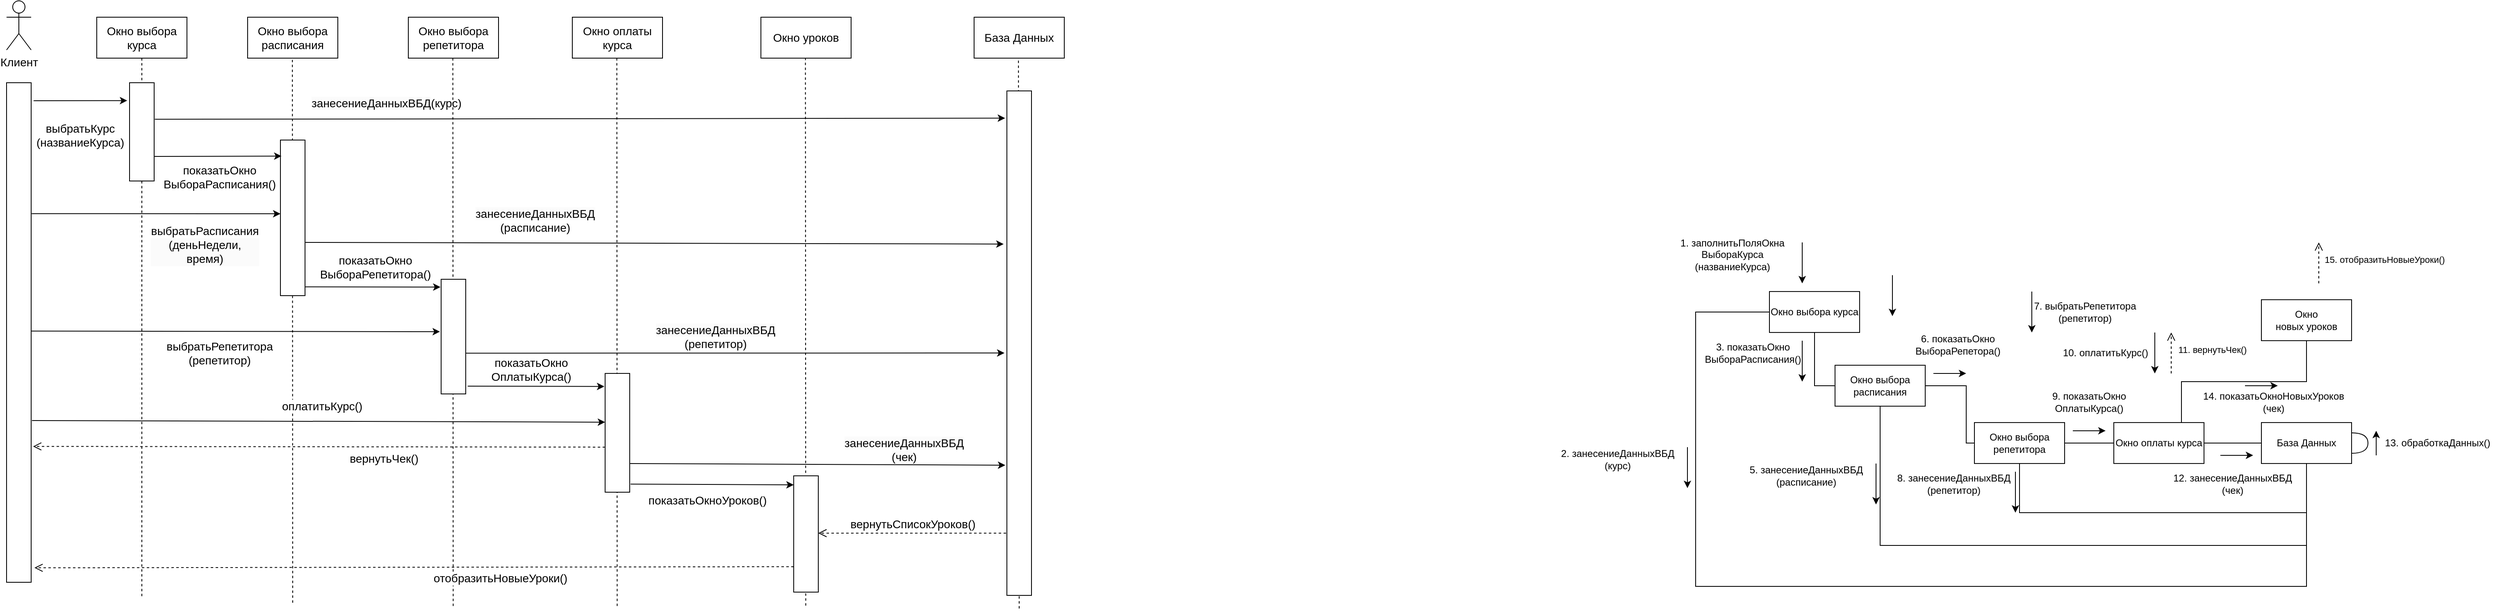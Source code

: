 <mxfile version="24.4.4" type="github">
  <diagram name="Страница — 1" id="cCNvP07oB7x_CgiWRaZ6">
    <mxGraphModel dx="2476" dy="967" grid="0" gridSize="10" guides="1" tooltips="1" connect="1" arrows="1" fold="1" page="0" pageScale="1" pageWidth="827" pageHeight="1169" math="0" shadow="0">
      <root>
        <mxCell id="0" />
        <mxCell id="1" parent="0" />
        <mxCell id="JUx8osUJaaa_epGHW69H-102" style="rounded=0;orthogonalLoop=1;jettySize=auto;html=1;endArrow=none;endFill=0;dashed=1;fontSize=14;" edge="1" parent="1">
          <mxGeometry relative="1" as="geometry">
            <mxPoint x="1245" y="795" as="targetPoint" />
            <mxPoint x="1244.09" y="117" as="sourcePoint" />
          </mxGeometry>
        </mxCell>
        <mxCell id="JUx8osUJaaa_epGHW69H-101" style="rounded=0;orthogonalLoop=1;jettySize=auto;html=1;endArrow=none;endFill=0;dashed=1;fontSize=14;" edge="1" parent="1">
          <mxGeometry relative="1" as="geometry">
            <mxPoint x="984.71" y="790.5" as="targetPoint" />
            <mxPoint x="984.29" y="119.5" as="sourcePoint" />
          </mxGeometry>
        </mxCell>
        <mxCell id="JUx8osUJaaa_epGHW69H-100" style="rounded=0;orthogonalLoop=1;jettySize=auto;html=1;endArrow=none;endFill=0;dashed=1;fontSize=14;" edge="1" parent="1">
          <mxGeometry relative="1" as="geometry">
            <mxPoint x="754.71" y="791" as="targetPoint" />
            <mxPoint x="754.29" y="120" as="sourcePoint" />
          </mxGeometry>
        </mxCell>
        <mxCell id="JUx8osUJaaa_epGHW69H-99" style="rounded=0;orthogonalLoop=1;jettySize=auto;html=1;endArrow=none;endFill=0;dashed=1;fontSize=14;" edge="1" parent="1">
          <mxGeometry relative="1" as="geometry">
            <mxPoint x="554.71" y="791" as="targetPoint" />
            <mxPoint x="554.29" y="120" as="sourcePoint" />
          </mxGeometry>
        </mxCell>
        <mxCell id="JUx8osUJaaa_epGHW69H-98" style="rounded=0;orthogonalLoop=1;jettySize=auto;html=1;endArrow=none;endFill=0;dashed=1;fontSize=14;" edge="1" parent="1">
          <mxGeometry relative="1" as="geometry">
            <mxPoint x="359" y="787" as="targetPoint" />
            <mxPoint x="358.58" y="116" as="sourcePoint" />
          </mxGeometry>
        </mxCell>
        <mxCell id="JUx8osUJaaa_epGHW69H-1" style="edgeStyle=orthogonalEdgeStyle;rounded=0;orthogonalLoop=1;jettySize=auto;html=1;entryX=0.5;entryY=1;entryDx=0;entryDy=0;endArrow=none;endFill=0;exitX=0.75;exitY=0;exitDx=0;exitDy=0;" edge="1" parent="1" source="JUx8osUJaaa_epGHW69H-15" target="JUx8osUJaaa_epGHW69H-17">
          <mxGeometry relative="1" as="geometry" />
        </mxCell>
        <mxCell id="JUx8osUJaaa_epGHW69H-2" value="База Данных" style="html=1;whiteSpace=wrap;" vertex="1" parent="1">
          <mxGeometry x="2760" y="564.96" width="110" height="50" as="geometry" />
        </mxCell>
        <mxCell id="JUx8osUJaaa_epGHW69H-7" value="Клиент" style="shape=umlActor;verticalLabelPosition=bottom;verticalAlign=top;html=1;fontSize=14;" vertex="1" parent="1">
          <mxGeometry x="10" y="50" width="30" height="60" as="geometry" />
        </mxCell>
        <mxCell id="JUx8osUJaaa_epGHW69H-8" style="edgeStyle=orthogonalEdgeStyle;rounded=0;orthogonalLoop=1;jettySize=auto;html=1;entryX=0;entryY=0.5;entryDx=0;entryDy=0;endArrow=none;endFill=0;" edge="1" parent="1" source="JUx8osUJaaa_epGHW69H-10" target="JUx8osUJaaa_epGHW69H-19">
          <mxGeometry relative="1" as="geometry" />
        </mxCell>
        <mxCell id="JUx8osUJaaa_epGHW69H-9" style="edgeStyle=orthogonalEdgeStyle;rounded=0;orthogonalLoop=1;jettySize=auto;html=1;entryX=0.5;entryY=1;entryDx=0;entryDy=0;endArrow=none;endFill=0;" edge="1" parent="1" source="JUx8osUJaaa_epGHW69H-10" target="JUx8osUJaaa_epGHW69H-2">
          <mxGeometry relative="1" as="geometry">
            <Array as="points">
              <mxPoint x="2070" y="429.96" />
              <mxPoint x="2070" y="764.96" />
              <mxPoint x="2815" y="764.96" />
            </Array>
          </mxGeometry>
        </mxCell>
        <mxCell id="JUx8osUJaaa_epGHW69H-10" value="Окно выбора курса" style="html=1;whiteSpace=wrap;" vertex="1" parent="1">
          <mxGeometry x="2160" y="404.96" width="110" height="50" as="geometry" />
        </mxCell>
        <mxCell id="JUx8osUJaaa_epGHW69H-11" style="edgeStyle=orthogonalEdgeStyle;rounded=0;orthogonalLoop=1;jettySize=auto;html=1;entryX=0;entryY=0.5;entryDx=0;entryDy=0;endArrow=none;endFill=0;" edge="1" parent="1" source="JUx8osUJaaa_epGHW69H-13" target="JUx8osUJaaa_epGHW69H-15">
          <mxGeometry relative="1" as="geometry" />
        </mxCell>
        <mxCell id="JUx8osUJaaa_epGHW69H-12" style="edgeStyle=orthogonalEdgeStyle;rounded=0;orthogonalLoop=1;jettySize=auto;html=1;entryX=0.5;entryY=1;entryDx=0;entryDy=0;endArrow=none;endFill=0;" edge="1" parent="1" source="JUx8osUJaaa_epGHW69H-13" target="JUx8osUJaaa_epGHW69H-2">
          <mxGeometry relative="1" as="geometry">
            <Array as="points">
              <mxPoint x="2465" y="674.96" />
              <mxPoint x="2815" y="674.96" />
            </Array>
          </mxGeometry>
        </mxCell>
        <mxCell id="JUx8osUJaaa_epGHW69H-13" value="Окно выбора репетитора" style="html=1;whiteSpace=wrap;" vertex="1" parent="1">
          <mxGeometry x="2410" y="564.96" width="110" height="50" as="geometry" />
        </mxCell>
        <mxCell id="JUx8osUJaaa_epGHW69H-14" style="edgeStyle=orthogonalEdgeStyle;rounded=0;orthogonalLoop=1;jettySize=auto;html=1;entryX=0;entryY=0.5;entryDx=0;entryDy=0;endArrow=none;endFill=0;" edge="1" parent="1" source="JUx8osUJaaa_epGHW69H-15" target="JUx8osUJaaa_epGHW69H-2">
          <mxGeometry relative="1" as="geometry" />
        </mxCell>
        <mxCell id="JUx8osUJaaa_epGHW69H-15" value="Окно оплаты курса" style="html=1;whiteSpace=wrap;" vertex="1" parent="1">
          <mxGeometry x="2580" y="564.96" width="110" height="50" as="geometry" />
        </mxCell>
        <mxCell id="JUx8osUJaaa_epGHW69H-17" value="Окно&lt;div&gt;&lt;div&gt;новых уроков&lt;/div&gt;&lt;/div&gt;" style="html=1;whiteSpace=wrap;" vertex="1" parent="1">
          <mxGeometry x="2760" y="414.96" width="110" height="50" as="geometry" />
        </mxCell>
        <mxCell id="JUx8osUJaaa_epGHW69H-18" style="edgeStyle=orthogonalEdgeStyle;rounded=0;orthogonalLoop=1;jettySize=auto;html=1;endArrow=none;endFill=0;entryX=0;entryY=0.5;entryDx=0;entryDy=0;" edge="1" parent="1" source="JUx8osUJaaa_epGHW69H-19" target="JUx8osUJaaa_epGHW69H-13">
          <mxGeometry relative="1" as="geometry">
            <Array as="points">
              <mxPoint x="2400" y="519.96" />
              <mxPoint x="2400" y="589.96" />
            </Array>
          </mxGeometry>
        </mxCell>
        <mxCell id="JUx8osUJaaa_epGHW69H-19" value="Окно выбора расписания" style="html=1;whiteSpace=wrap;" vertex="1" parent="1">
          <mxGeometry x="2240" y="494.96" width="110" height="50" as="geometry" />
        </mxCell>
        <mxCell id="JUx8osUJaaa_epGHW69H-20" style="edgeStyle=orthogonalEdgeStyle;rounded=0;orthogonalLoop=1;jettySize=auto;html=1;entryX=0.5;entryY=1;entryDx=0;entryDy=0;endArrow=none;endFill=0;exitX=0.5;exitY=1;exitDx=0;exitDy=0;" edge="1" parent="1" source="JUx8osUJaaa_epGHW69H-19" target="JUx8osUJaaa_epGHW69H-2">
          <mxGeometry relative="1" as="geometry">
            <mxPoint x="2475" y="624.96" as="sourcePoint" />
            <mxPoint x="2825" y="624.96" as="targetPoint" />
            <Array as="points">
              <mxPoint x="2295" y="714.96" />
              <mxPoint x="2815" y="714.96" />
            </Array>
          </mxGeometry>
        </mxCell>
        <mxCell id="JUx8osUJaaa_epGHW69H-21" value="" style="endArrow=classic;html=1;rounded=0;" edge="1" parent="1">
          <mxGeometry width="50" height="50" relative="1" as="geometry">
            <mxPoint x="2200" y="344.96" as="sourcePoint" />
            <mxPoint x="2200" y="394.96" as="targetPoint" />
          </mxGeometry>
        </mxCell>
        <mxCell id="JUx8osUJaaa_epGHW69H-22" value="1. заполнитьПоляОкна&lt;div&gt;ВыбораКурса&lt;div&gt;(названиеКурса)&lt;/div&gt;&lt;/div&gt;" style="text;html=1;align=center;verticalAlign=middle;whiteSpace=wrap;rounded=0;" vertex="1" parent="1">
          <mxGeometry x="2040" y="344.96" width="150" height="30" as="geometry" />
        </mxCell>
        <mxCell id="JUx8osUJaaa_epGHW69H-23" value="2. занесениеДанныхВБД&lt;div&gt;(курс)&lt;/div&gt;" style="text;html=1;align=center;verticalAlign=middle;whiteSpace=wrap;rounded=0;" vertex="1" parent="1">
          <mxGeometry x="1900" y="594.96" width="150" height="30" as="geometry" />
        </mxCell>
        <mxCell id="JUx8osUJaaa_epGHW69H-24" value="" style="endArrow=classic;html=1;rounded=0;" edge="1" parent="1">
          <mxGeometry width="50" height="50" relative="1" as="geometry">
            <mxPoint x="2060" y="594.96" as="sourcePoint" />
            <mxPoint x="2060" y="644.96" as="targetPoint" />
          </mxGeometry>
        </mxCell>
        <mxCell id="JUx8osUJaaa_epGHW69H-25" value="" style="endArrow=classic;html=1;rounded=0;" edge="1" parent="1">
          <mxGeometry width="50" height="50" relative="1" as="geometry">
            <mxPoint x="2200" y="464.96" as="sourcePoint" />
            <mxPoint x="2200" y="514.96" as="targetPoint" />
          </mxGeometry>
        </mxCell>
        <mxCell id="JUx8osUJaaa_epGHW69H-26" value="3. показатьОкно&lt;div&gt;ВыбораРасписания()&lt;/div&gt;" style="text;html=1;align=center;verticalAlign=middle;whiteSpace=wrap;rounded=0;" vertex="1" parent="1">
          <mxGeometry x="2080" y="464.96" width="120" height="30" as="geometry" />
        </mxCell>
        <mxCell id="JUx8osUJaaa_epGHW69H-27" value="" style="endArrow=classic;html=1;rounded=0;" edge="1" parent="1">
          <mxGeometry width="50" height="50" relative="1" as="geometry">
            <mxPoint x="2360" y="504.96" as="sourcePoint" />
            <mxPoint x="2400" y="504.96" as="targetPoint" />
          </mxGeometry>
        </mxCell>
        <mxCell id="JUx8osUJaaa_epGHW69H-28" value="6. показатьОкно&lt;div&gt;ВыбораРепетора()&lt;/div&gt;" style="text;html=1;align=center;verticalAlign=middle;whiteSpace=wrap;rounded=0;" vertex="1" parent="1">
          <mxGeometry x="2330" y="454.96" width="120" height="30" as="geometry" />
        </mxCell>
        <mxCell id="JUx8osUJaaa_epGHW69H-29" value="" style="endArrow=classic;html=1;rounded=0;" edge="1" parent="1">
          <mxGeometry width="50" height="50" relative="1" as="geometry">
            <mxPoint x="2530" y="574.96" as="sourcePoint" />
            <mxPoint x="2570" y="574.96" as="targetPoint" />
          </mxGeometry>
        </mxCell>
        <mxCell id="JUx8osUJaaa_epGHW69H-30" value="9. показатьОкно&lt;div&gt;ОплатыКурса&lt;span style=&quot;background-color: initial;&quot;&gt;()&lt;/span&gt;&lt;/div&gt;" style="text;html=1;align=center;verticalAlign=middle;whiteSpace=wrap;rounded=0;" vertex="1" parent="1">
          <mxGeometry x="2490" y="524.96" width="120" height="30" as="geometry" />
        </mxCell>
        <mxCell id="JUx8osUJaaa_epGHW69H-31" value="&lt;br style=&quot;font-size: 14px;&quot;&gt;выбратьРасписания&lt;div style=&quot;forced-color-adjust: none; color: rgb(0, 0, 0); font-family: Helvetica; font-size: 14px; font-style: normal; font-variant-ligatures: normal; font-variant-caps: normal; font-weight: 400; letter-spacing: normal; orphans: 2; text-align: center; text-indent: 0px; text-transform: none; widows: 2; word-spacing: 0px; -webkit-text-stroke-width: 0px; white-space: normal; background-color: rgb(251, 251, 251); text-decoration-thickness: initial; text-decoration-style: initial; text-decoration-color: initial;&quot;&gt;&lt;div style=&quot;forced-color-adjust: none; font-size: 14px;&quot;&gt;(деньНедели, время)&lt;/div&gt;&lt;/div&gt;&lt;div style=&quot;font-size: 14px;&quot;&gt;&lt;br style=&quot;font-size: 14px;&quot;&gt;&lt;/div&gt;" style="text;html=1;align=center;verticalAlign=middle;whiteSpace=wrap;rounded=0;fontSize=14;" vertex="1" parent="1">
          <mxGeometry x="187" y="318" width="130" height="60" as="geometry" />
        </mxCell>
        <mxCell id="JUx8osUJaaa_epGHW69H-32" value="" style="endArrow=classic;html=1;rounded=0;" edge="1" parent="1">
          <mxGeometry width="50" height="50" relative="1" as="geometry">
            <mxPoint x="2310" y="384.96" as="sourcePoint" />
            <mxPoint x="2310" y="434.96" as="targetPoint" />
          </mxGeometry>
        </mxCell>
        <mxCell id="JUx8osUJaaa_epGHW69H-33" value="&lt;div&gt;&lt;div&gt;7. выбратьРепетитора&lt;/div&gt;&lt;div&gt;(репетитор)&lt;/div&gt;&lt;/div&gt;" style="text;html=1;align=center;verticalAlign=middle;whiteSpace=wrap;rounded=0;" vertex="1" parent="1">
          <mxGeometry x="2480" y="414.96" width="130" height="30" as="geometry" />
        </mxCell>
        <mxCell id="JUx8osUJaaa_epGHW69H-34" value="" style="endArrow=classic;html=1;rounded=0;" edge="1" parent="1">
          <mxGeometry width="50" height="50" relative="1" as="geometry">
            <mxPoint x="2480" y="404.96" as="sourcePoint" />
            <mxPoint x="2480" y="454.96" as="targetPoint" />
          </mxGeometry>
        </mxCell>
        <mxCell id="JUx8osUJaaa_epGHW69H-35" value="&lt;div&gt;&lt;div&gt;10. оплатитьКурс()&lt;/div&gt;&lt;/div&gt;" style="text;html=1;align=center;verticalAlign=middle;whiteSpace=wrap;rounded=0;" vertex="1" parent="1">
          <mxGeometry x="2510" y="464.96" width="120" height="30" as="geometry" />
        </mxCell>
        <mxCell id="JUx8osUJaaa_epGHW69H-36" value="" style="endArrow=classic;html=1;rounded=0;" edge="1" parent="1">
          <mxGeometry width="50" height="50" relative="1" as="geometry">
            <mxPoint x="2630" y="454.96" as="sourcePoint" />
            <mxPoint x="2630" y="504.96" as="targetPoint" />
          </mxGeometry>
        </mxCell>
        <mxCell id="JUx8osUJaaa_epGHW69H-37" value="вернутьЧек()" style="html=1;verticalAlign=bottom;endArrow=open;dashed=1;endSize=8;curved=0;rounded=0;entryX=1.078;entryY=0.728;entryDx=0;entryDy=0;entryPerimeter=0;fontSize=14;" edge="1" parent="1" target="JUx8osUJaaa_epGHW69H-56">
          <mxGeometry x="-0.226" y="25" relative="1" as="geometry">
            <mxPoint x="740" y="594.96" as="sourcePoint" />
            <mxPoint x="624.29" y="594.96" as="targetPoint" />
            <mxPoint as="offset" />
          </mxGeometry>
        </mxCell>
        <mxCell id="JUx8osUJaaa_epGHW69H-38" value="5. занесениеДанныхВБД&lt;div&gt;(расписание&lt;span style=&quot;background-color: initial;&quot;&gt;)&lt;/span&gt;&lt;/div&gt;" style="text;html=1;align=center;verticalAlign=middle;whiteSpace=wrap;rounded=0;" vertex="1" parent="1">
          <mxGeometry x="2130" y="614.96" width="150" height="30" as="geometry" />
        </mxCell>
        <mxCell id="JUx8osUJaaa_epGHW69H-39" value="" style="endArrow=classic;html=1;rounded=0;" edge="1" parent="1">
          <mxGeometry width="50" height="50" relative="1" as="geometry">
            <mxPoint x="2290" y="614.96" as="sourcePoint" />
            <mxPoint x="2290" y="664.96" as="targetPoint" />
          </mxGeometry>
        </mxCell>
        <mxCell id="JUx8osUJaaa_epGHW69H-40" value="8. занесениеДанныхВБД&lt;div&gt;(репетитор&lt;span style=&quot;background-color: initial;&quot;&gt;)&lt;/span&gt;&lt;/div&gt;" style="text;html=1;align=center;verticalAlign=middle;whiteSpace=wrap;rounded=0;" vertex="1" parent="1">
          <mxGeometry x="2310" y="624.96" width="150" height="30" as="geometry" />
        </mxCell>
        <mxCell id="JUx8osUJaaa_epGHW69H-41" value="" style="endArrow=classic;html=1;rounded=0;" edge="1" parent="1">
          <mxGeometry width="50" height="50" relative="1" as="geometry">
            <mxPoint x="2460" y="624.96" as="sourcePoint" />
            <mxPoint x="2460" y="674.96" as="targetPoint" />
          </mxGeometry>
        </mxCell>
        <mxCell id="JUx8osUJaaa_epGHW69H-42" value="12. занесениеДанныхВБД&lt;div&gt;(чек&lt;span style=&quot;background-color: initial;&quot;&gt;)&lt;/span&gt;&lt;/div&gt;" style="text;html=1;align=center;verticalAlign=middle;whiteSpace=wrap;rounded=0;" vertex="1" parent="1">
          <mxGeometry x="2650" y="624.96" width="150" height="30" as="geometry" />
        </mxCell>
        <mxCell id="JUx8osUJaaa_epGHW69H-43" value="" style="endArrow=classic;html=1;rounded=0;" edge="1" parent="1">
          <mxGeometry width="50" height="50" relative="1" as="geometry">
            <mxPoint x="2710" y="604.96" as="sourcePoint" />
            <mxPoint x="2750" y="604.96" as="targetPoint" />
          </mxGeometry>
        </mxCell>
        <mxCell id="JUx8osUJaaa_epGHW69H-44" style="edgeStyle=orthogonalEdgeStyle;rounded=0;orthogonalLoop=1;jettySize=auto;html=1;entryX=1;entryY=0.25;entryDx=0;entryDy=0;endArrow=none;endFill=0;curved=1;exitX=1;exitY=0.75;exitDx=0;exitDy=0;" edge="1" parent="1" source="JUx8osUJaaa_epGHW69H-2" target="JUx8osUJaaa_epGHW69H-2">
          <mxGeometry relative="1" as="geometry">
            <Array as="points">
              <mxPoint x="2890" y="601.96" />
              <mxPoint x="2890" y="576.96" />
            </Array>
          </mxGeometry>
        </mxCell>
        <mxCell id="JUx8osUJaaa_epGHW69H-45" value="" style="endArrow=classic;html=1;rounded=0;" edge="1" parent="1">
          <mxGeometry width="50" height="50" relative="1" as="geometry">
            <mxPoint x="2900" y="604.96" as="sourcePoint" />
            <mxPoint x="2900" y="574.96" as="targetPoint" />
          </mxGeometry>
        </mxCell>
        <mxCell id="JUx8osUJaaa_epGHW69H-46" value="13. обработкаДанных()" style="text;html=1;align=center;verticalAlign=middle;whiteSpace=wrap;rounded=0;" vertex="1" parent="1">
          <mxGeometry x="2900" y="574.96" width="150" height="30" as="geometry" />
        </mxCell>
        <mxCell id="JUx8osUJaaa_epGHW69H-47" value="14. показатьОкноНовыхУроков&lt;div&gt;(чек&lt;span style=&quot;background-color: initial;&quot;&gt;)&lt;/span&gt;&lt;/div&gt;" style="text;html=1;align=center;verticalAlign=middle;whiteSpace=wrap;rounded=0;" vertex="1" parent="1">
          <mxGeometry x="2660" y="524.96" width="230" height="30" as="geometry" />
        </mxCell>
        <mxCell id="JUx8osUJaaa_epGHW69H-48" value="" style="endArrow=classic;html=1;rounded=0;" edge="1" parent="1">
          <mxGeometry width="50" height="50" relative="1" as="geometry">
            <mxPoint x="2740" y="519.96" as="sourcePoint" />
            <mxPoint x="2780" y="519.96" as="targetPoint" />
          </mxGeometry>
        </mxCell>
        <mxCell id="JUx8osUJaaa_epGHW69H-49" value="15. отобразитьНовыеУроки()" style="html=1;verticalAlign=bottom;endArrow=open;dashed=1;endSize=8;curved=0;rounded=0;" edge="1" parent="1">
          <mxGeometry x="-0.2" y="-80" relative="1" as="geometry">
            <mxPoint x="2830" y="394.96" as="sourcePoint" />
            <mxPoint x="2830" y="344.96" as="targetPoint" />
            <mxPoint as="offset" />
          </mxGeometry>
        </mxCell>
        <mxCell id="JUx8osUJaaa_epGHW69H-97" style="rounded=0;orthogonalLoop=1;jettySize=auto;html=1;endArrow=none;endFill=0;dashed=1;fontSize=14;" edge="1" parent="1" source="JUx8osUJaaa_epGHW69H-50">
          <mxGeometry relative="1" as="geometry">
            <mxPoint x="175.0" y="779.857" as="targetPoint" />
          </mxGeometry>
        </mxCell>
        <mxCell id="JUx8osUJaaa_epGHW69H-50" value="Окно выбора курса" style="html=1;whiteSpace=wrap;fontSize=14;" vertex="1" parent="1">
          <mxGeometry x="120" y="70" width="110" height="50" as="geometry" />
        </mxCell>
        <mxCell id="JUx8osUJaaa_epGHW69H-51" value="Окно выбора расписания" style="html=1;whiteSpace=wrap;fontSize=14;" vertex="1" parent="1">
          <mxGeometry x="304" y="70" width="110" height="50" as="geometry" />
        </mxCell>
        <mxCell id="JUx8osUJaaa_epGHW69H-52" value="Окно выбора репетитора" style="html=1;whiteSpace=wrap;fontSize=14;" vertex="1" parent="1">
          <mxGeometry x="500" y="70" width="110" height="50" as="geometry" />
        </mxCell>
        <mxCell id="JUx8osUJaaa_epGHW69H-53" value="Окно оплаты курса" style="html=1;whiteSpace=wrap;fontSize=14;" vertex="1" parent="1">
          <mxGeometry x="700" y="70" width="110" height="50" as="geometry" />
        </mxCell>
        <mxCell id="JUx8osUJaaa_epGHW69H-54" value="База Данных" style="html=1;whiteSpace=wrap;fontSize=14;" vertex="1" parent="1">
          <mxGeometry x="1190" y="70" width="110" height="50" as="geometry" />
        </mxCell>
        <mxCell id="JUx8osUJaaa_epGHW69H-55" value="Окно&amp;nbsp;&lt;span style=&quot;background-color: initial; font-size: 14px;&quot;&gt;уроков&lt;/span&gt;" style="html=1;whiteSpace=wrap;fontSize=14;" vertex="1" parent="1">
          <mxGeometry x="930" y="70" width="110" height="50" as="geometry" />
        </mxCell>
        <mxCell id="JUx8osUJaaa_epGHW69H-56" value="" style="rounded=0;whiteSpace=wrap;html=1;fontSize=14;" vertex="1" parent="1">
          <mxGeometry x="10" y="150" width="30" height="610" as="geometry" />
        </mxCell>
        <mxCell id="JUx8osUJaaa_epGHW69H-57" value="" style="rounded=0;whiteSpace=wrap;html=1;fontSize=14;" vertex="1" parent="1">
          <mxGeometry x="160" y="150" width="30" height="120" as="geometry" />
        </mxCell>
        <mxCell id="JUx8osUJaaa_epGHW69H-58" value="" style="rounded=0;whiteSpace=wrap;html=1;fontSize=14;" vertex="1" parent="1">
          <mxGeometry x="344" y="220" width="30" height="190" as="geometry" />
        </mxCell>
        <mxCell id="JUx8osUJaaa_epGHW69H-59" value="" style="rounded=0;whiteSpace=wrap;html=1;fontSize=14;" vertex="1" parent="1">
          <mxGeometry x="540" y="390" width="30" height="140" as="geometry" />
        </mxCell>
        <mxCell id="JUx8osUJaaa_epGHW69H-60" value="" style="rounded=0;whiteSpace=wrap;html=1;fontSize=14;" vertex="1" parent="1">
          <mxGeometry x="740" y="504.96" width="30" height="145.04" as="geometry" />
        </mxCell>
        <mxCell id="JUx8osUJaaa_epGHW69H-61" value="" style="rounded=0;whiteSpace=wrap;html=1;fontSize=14;" vertex="1" parent="1">
          <mxGeometry x="970" y="630" width="30" height="142" as="geometry" />
        </mxCell>
        <mxCell id="JUx8osUJaaa_epGHW69H-62" value="" style="rounded=0;whiteSpace=wrap;html=1;movable=1;resizable=1;rotatable=1;deletable=1;editable=1;locked=0;connectable=1;fontSize=14;" vertex="1" parent="1">
          <mxGeometry x="1230" y="160" width="30" height="616" as="geometry" />
        </mxCell>
        <mxCell id="JUx8osUJaaa_epGHW69H-63" value="" style="endArrow=classic;html=1;rounded=0;exitX=1.1;exitY=0.036;exitDx=0;exitDy=0;exitPerimeter=0;entryX=-0.094;entryY=0.182;entryDx=0;entryDy=0;entryPerimeter=0;fontSize=14;" edge="1" parent="1" source="JUx8osUJaaa_epGHW69H-56" target="JUx8osUJaaa_epGHW69H-57">
          <mxGeometry width="50" height="50" relative="1" as="geometry">
            <mxPoint x="100" y="160" as="sourcePoint" />
            <mxPoint x="100" y="210" as="targetPoint" />
            <Array as="points" />
          </mxGeometry>
        </mxCell>
        <mxCell id="JUx8osUJaaa_epGHW69H-64" value="&lt;div style=&quot;font-size: 14px;&quot;&gt;&lt;div style=&quot;font-size: 14px;&quot;&gt;&lt;div style=&quot;font-size: 14px;&quot;&gt;выбратьКурс&lt;/div&gt;&lt;div style=&quot;font-size: 14px;&quot;&gt;(названиеКурса)&lt;/div&gt;&lt;/div&gt;&lt;/div&gt;" style="text;html=1;align=center;verticalAlign=middle;whiteSpace=wrap;rounded=0;fontSize=14;" vertex="1" parent="1">
          <mxGeometry x="20" y="186" width="160" height="55" as="geometry" />
        </mxCell>
        <mxCell id="JUx8osUJaaa_epGHW69H-66" value="" style="endArrow=classic;html=1;rounded=0;exitX=1.077;exitY=0.044;exitDx=0;exitDy=0;exitPerimeter=0;entryX=0.043;entryY=0.103;entryDx=0;entryDy=0;entryPerimeter=0;fontSize=14;" edge="1" parent="1" target="JUx8osUJaaa_epGHW69H-58">
          <mxGeometry width="50" height="50" relative="1" as="geometry">
            <mxPoint x="190" y="240" as="sourcePoint" />
            <mxPoint x="340" y="240" as="targetPoint" />
            <Array as="points" />
          </mxGeometry>
        </mxCell>
        <mxCell id="JUx8osUJaaa_epGHW69H-67" value="показатьОкно&lt;div style=&quot;font-size: 14px;&quot;&gt;ВыбораРасписания()&lt;/div&gt;" style="text;html=1;align=center;verticalAlign=middle;whiteSpace=wrap;rounded=0;fontSize=14;" vertex="1" parent="1">
          <mxGeometry x="210" y="250.0" width="120" height="30" as="geometry" />
        </mxCell>
        <mxCell id="JUx8osUJaaa_epGHW69H-68" value="" style="endArrow=classic;html=1;rounded=0;exitX=1.027;exitY=0.372;exitDx=0;exitDy=0;exitPerimeter=0;entryX=-0.073;entryY=0.054;entryDx=0;entryDy=0;entryPerimeter=0;fontSize=14;" edge="1" parent="1" source="JUx8osUJaaa_epGHW69H-57" target="JUx8osUJaaa_epGHW69H-62">
          <mxGeometry width="50" height="50" relative="1" as="geometry">
            <mxPoint x="193" y="195" as="sourcePoint" />
            <mxPoint x="1230" y="195" as="targetPoint" />
          </mxGeometry>
        </mxCell>
        <mxCell id="JUx8osUJaaa_epGHW69H-69" value="" style="endArrow=classic;html=1;rounded=0;entryX=0.008;entryY=0.15;entryDx=0;entryDy=0;entryPerimeter=0;exitX=1.022;exitY=0.262;exitDx=0;exitDy=0;exitPerimeter=0;fontSize=14;" edge="1" parent="1" source="JUx8osUJaaa_epGHW69H-56">
          <mxGeometry width="50" height="50" relative="1" as="geometry">
            <mxPoint x="40" y="320" as="sourcePoint" />
            <mxPoint x="344" y="310" as="targetPoint" />
            <Array as="points" />
          </mxGeometry>
        </mxCell>
        <mxCell id="JUx8osUJaaa_epGHW69H-70" value="" style="endArrow=classic;html=1;rounded=0;exitX=1.055;exitY=0.296;exitDx=0;exitDy=0;exitPerimeter=0;fontSize=14;" edge="1" parent="1">
          <mxGeometry width="50" height="50" relative="1" as="geometry">
            <mxPoint x="374" y="344.96" as="sourcePoint" />
            <mxPoint x="1226" y="347" as="targetPoint" />
          </mxGeometry>
        </mxCell>
        <mxCell id="JUx8osUJaaa_epGHW69H-72" value="" style="endArrow=classic;html=1;rounded=0;entryX=-0.027;entryY=0.068;entryDx=0;entryDy=0;exitX=1.055;exitY=0.296;exitDx=0;exitDy=0;exitPerimeter=0;entryPerimeter=0;fontSize=14;" edge="1" parent="1" target="JUx8osUJaaa_epGHW69H-59">
          <mxGeometry width="50" height="50" relative="1" as="geometry">
            <mxPoint x="374" y="399.29" as="sourcePoint" />
            <mxPoint x="676" y="399.29" as="targetPoint" />
            <Array as="points" />
          </mxGeometry>
        </mxCell>
        <mxCell id="JUx8osUJaaa_epGHW69H-73" value="" style="endArrow=classic;html=1;rounded=0;exitX=1.055;exitY=0.296;exitDx=0;exitDy=0;exitPerimeter=0;fontSize=14;" edge="1" parent="1">
          <mxGeometry width="50" height="50" relative="1" as="geometry">
            <mxPoint x="570" y="480.25" as="sourcePoint" />
            <mxPoint x="1227" y="480" as="targetPoint" />
          </mxGeometry>
        </mxCell>
        <mxCell id="JUx8osUJaaa_epGHW69H-74" value="" style="endArrow=classic;html=1;rounded=0;entryX=-0.032;entryY=0.11;entryDx=0;entryDy=0;exitX=1.08;exitY=0.932;exitDx=0;exitDy=0;exitPerimeter=0;entryPerimeter=0;fontSize=14;" edge="1" parent="1" source="JUx8osUJaaa_epGHW69H-59" target="JUx8osUJaaa_epGHW69H-60">
          <mxGeometry width="50" height="50" relative="1" as="geometry">
            <mxPoint x="570" y="518.46" as="sourcePoint" />
            <mxPoint x="735" y="519.17" as="targetPoint" />
            <Array as="points" />
          </mxGeometry>
        </mxCell>
        <mxCell id="JUx8osUJaaa_epGHW69H-76" value="" style="endArrow=classic;html=1;rounded=0;exitX=1.036;exitY=0.932;exitDx=0;exitDy=0;exitPerimeter=0;fontSize=14;" edge="1" parent="1" source="JUx8osUJaaa_epGHW69H-60">
          <mxGeometry width="50" height="50" relative="1" as="geometry">
            <mxPoint x="772" y="638.44" as="sourcePoint" />
            <mxPoint x="970" y="641" as="targetPoint" />
            <Array as="points" />
          </mxGeometry>
        </mxCell>
        <mxCell id="JUx8osUJaaa_epGHW69H-77" value="" style="endArrow=classic;html=1;rounded=0;entryX=-0.048;entryY=0.457;entryDx=0;entryDy=0;entryPerimeter=0;exitX=1.055;exitY=0.296;exitDx=0;exitDy=0;exitPerimeter=0;fontSize=14;" edge="1" parent="1" target="JUx8osUJaaa_epGHW69H-59">
          <mxGeometry width="50" height="50" relative="1" as="geometry">
            <mxPoint x="40" y="453.29" as="sourcePoint" />
            <mxPoint x="342" y="453.29" as="targetPoint" />
            <Array as="points" />
          </mxGeometry>
        </mxCell>
        <mxCell id="JUx8osUJaaa_epGHW69H-79" value="11. вернутьЧек()" style="html=1;verticalAlign=bottom;endArrow=open;dashed=1;endSize=8;curved=0;rounded=0;" edge="1" parent="1">
          <mxGeometry x="-0.2" y="-50" relative="1" as="geometry">
            <mxPoint x="2650" y="504.96" as="sourcePoint" />
            <mxPoint x="2650" y="454.96" as="targetPoint" />
            <mxPoint as="offset" />
          </mxGeometry>
        </mxCell>
        <mxCell id="JUx8osUJaaa_epGHW69H-80" value="" style="endArrow=classic;html=1;rounded=0;entryX=-0.065;entryY=0.617;entryDx=0;entryDy=0;entryPerimeter=0;exitX=1;exitY=0.5;exitDx=0;exitDy=0;fontSize=14;" edge="1" parent="1">
          <mxGeometry width="50" height="50" relative="1" as="geometry">
            <mxPoint x="770" y="614.96" as="sourcePoint" />
            <mxPoint x="1228.05" y="617.04" as="targetPoint" />
            <Array as="points" />
          </mxGeometry>
        </mxCell>
        <mxCell id="JUx8osUJaaa_epGHW69H-81" value="" style="endArrow=classic;html=1;rounded=0;entryX=0;entryY=0.5;entryDx=0;entryDy=0;exitX=1.055;exitY=0.296;exitDx=0;exitDy=0;exitPerimeter=0;fontSize=14;" edge="1" parent="1">
          <mxGeometry width="50" height="50" relative="1" as="geometry">
            <mxPoint x="41" y="562.44" as="sourcePoint" />
            <mxPoint x="740" y="564.48" as="targetPoint" />
            <Array as="points" />
          </mxGeometry>
        </mxCell>
        <mxCell id="JUx8osUJaaa_epGHW69H-82" value="отобразитьНовыеУроки()" style="html=1;verticalAlign=bottom;endArrow=open;dashed=1;endSize=8;curved=0;rounded=0;entryX=1.133;entryY=0.971;entryDx=0;entryDy=0;entryPerimeter=0;fontSize=14;" edge="1" parent="1" target="JUx8osUJaaa_epGHW69H-56">
          <mxGeometry x="-0.226" y="25" relative="1" as="geometry">
            <mxPoint x="970" y="740.96" as="sourcePoint" />
            <mxPoint x="272" y="740" as="targetPoint" />
            <mxPoint as="offset" />
          </mxGeometry>
        </mxCell>
        <mxCell id="JUx8osUJaaa_epGHW69H-83" value="вернутьСписокУроков()" style="html=1;verticalAlign=bottom;endArrow=open;dashed=1;endSize=8;curved=0;rounded=0;fontSize=14;" edge="1" parent="1">
          <mxGeometry relative="1" as="geometry">
            <mxPoint x="1229" y="700" as="sourcePoint" />
            <mxPoint x="1000" y="700" as="targetPoint" />
          </mxGeometry>
        </mxCell>
        <mxCell id="JUx8osUJaaa_epGHW69H-84" value="&lt;span style=&quot;color: rgb(0, 0, 0); font-family: Helvetica; font-size: 14px; font-style: normal; font-variant-ligatures: normal; font-variant-caps: normal; font-weight: 400; letter-spacing: normal; orphans: 2; text-align: center; text-indent: 0px; text-transform: none; widows: 2; word-spacing: 0px; -webkit-text-stroke-width: 0px; white-space: normal; background-color: rgb(251, 251, 251); text-decoration-thickness: initial; text-decoration-style: initial; text-decoration-color: initial; float: none; display: inline !important;&quot;&gt;занесениеДанныхВБД&lt;/span&gt;&lt;span style=&quot;text-align: center; font-size: 14px;&quot;&gt;(курс)&lt;/span&gt;" style="text;whiteSpace=wrap;html=1;fontSize=14;" vertex="1" parent="1">
          <mxGeometry x="380" y="160" width="166" height="30" as="geometry" />
        </mxCell>
        <mxCell id="JUx8osUJaaa_epGHW69H-85" value="&lt;span style=&quot;color: rgb(0, 0, 0); font-family: Helvetica; font-size: 14px; font-style: normal; font-variant-ligatures: normal; font-variant-caps: normal; font-weight: 400; letter-spacing: normal; orphans: 2; text-align: center; text-indent: 0px; text-transform: none; widows: 2; word-spacing: 0px; -webkit-text-stroke-width: 0px; white-space: normal; background-color: rgb(251, 251, 251); text-decoration-thickness: initial; text-decoration-style: initial; text-decoration-color: initial; float: none; display: inline !important;&quot;&gt;занесениеДанныхВБД&lt;/span&gt;&lt;div style=&quot;text-align: center; font-size: 14px;&quot;&gt;&lt;span style=&quot;color: rgb(0, 0, 0); font-family: Helvetica; font-size: 14px; font-style: normal; font-variant-ligatures: normal; font-variant-caps: normal; font-weight: 400; letter-spacing: normal; orphans: 2; text-indent: 0px; text-transform: none; widows: 2; word-spacing: 0px; -webkit-text-stroke-width: 0px; white-space: normal; background-color: rgb(251, 251, 251); text-decoration-thickness: initial; text-decoration-style: initial; text-decoration-color: initial; float: none; display: inline !important;&quot;&gt;(&lt;/span&gt;&lt;span style=&quot;text-align: center; background-color: initial; font-size: 14px;&quot;&gt;расписание)&lt;/span&gt;&lt;/div&gt;" style="text;whiteSpace=wrap;html=1;fontSize=14;" vertex="1" parent="1">
          <mxGeometry x="580" y="294.96" width="130" height="35.04" as="geometry" />
        </mxCell>
        <mxCell id="JUx8osUJaaa_epGHW69H-87" value="&lt;span style=&quot;color: rgb(0, 0, 0); font-family: Helvetica; font-size: 14px; font-style: normal; font-variant-ligatures: normal; font-variant-caps: normal; font-weight: 400; letter-spacing: normal; orphans: 2; text-align: center; text-indent: 0px; text-transform: none; widows: 2; word-spacing: 0px; -webkit-text-stroke-width: 0px; white-space: normal; background-color: rgb(251, 251, 251); text-decoration-thickness: initial; text-decoration-style: initial; text-decoration-color: initial; float: none; display: inline !important;&quot;&gt;занесениеДанныхВБД&lt;/span&gt;&lt;div style=&quot;text-align: center; font-size: 14px;&quot;&gt;&lt;span style=&quot;color: rgb(0, 0, 0); font-family: Helvetica; font-size: 14px; font-style: normal; font-variant-ligatures: normal; font-variant-caps: normal; font-weight: 400; letter-spacing: normal; orphans: 2; text-indent: 0px; text-transform: none; widows: 2; word-spacing: 0px; -webkit-text-stroke-width: 0px; white-space: normal; background-color: rgb(251, 251, 251); text-decoration-thickness: initial; text-decoration-style: initial; text-decoration-color: initial; float: none; display: inline !important;&quot;&gt;(&lt;/span&gt;&lt;span style=&quot;text-align: center; background-color: initial; font-size: 14px;&quot;&gt;репетитор)&lt;/span&gt;&lt;/div&gt;" style="text;whiteSpace=wrap;html=1;fontSize=14;" vertex="1" parent="1">
          <mxGeometry x="800" y="437.48" width="130" height="35.04" as="geometry" />
        </mxCell>
        <mxCell id="JUx8osUJaaa_epGHW69H-88" value="&lt;span style=&quot;color: rgb(0, 0, 0); font-family: Helvetica; font-size: 14px; font-style: normal; font-variant-ligatures: normal; font-variant-caps: normal; font-weight: 400; letter-spacing: normal; orphans: 2; text-align: center; text-indent: 0px; text-transform: none; widows: 2; word-spacing: 0px; -webkit-text-stroke-width: 0px; white-space: normal; background-color: rgb(251, 251, 251); text-decoration-thickness: initial; text-decoration-style: initial; text-decoration-color: initial; float: none; display: inline !important;&quot;&gt;занесениеДанныхВБД&lt;/span&gt;&lt;div style=&quot;text-align: center; font-size: 14px;&quot;&gt;&lt;span style=&quot;color: rgb(0, 0, 0); font-family: Helvetica; font-size: 14px; font-style: normal; font-variant-ligatures: normal; font-variant-caps: normal; font-weight: 400; letter-spacing: normal; orphans: 2; text-indent: 0px; text-transform: none; widows: 2; word-spacing: 0px; -webkit-text-stroke-width: 0px; white-space: normal; background-color: rgb(251, 251, 251); text-decoration-thickness: initial; text-decoration-style: initial; text-decoration-color: initial; float: none; display: inline !important;&quot;&gt;(чек&lt;/span&gt;&lt;span style=&quot;text-align: center; background-color: initial; font-size: 14px;&quot;&gt;)&lt;/span&gt;&lt;/div&gt;" style="text;whiteSpace=wrap;html=1;fontSize=14;" vertex="1" parent="1">
          <mxGeometry x="1030" y="574.96" width="130" height="35.04" as="geometry" />
        </mxCell>
        <mxCell id="JUx8osUJaaa_epGHW69H-90" value="показатьОкно&lt;div style=&quot;font-size: 14px;&quot;&gt;ВыбораРепетитора()&lt;/div&gt;" style="text;html=1;align=center;verticalAlign=middle;whiteSpace=wrap;rounded=0;fontSize=14;" vertex="1" parent="1">
          <mxGeometry x="400" y="360" width="120" height="30" as="geometry" />
        </mxCell>
        <mxCell id="JUx8osUJaaa_epGHW69H-91" value="показатьОкно&lt;div style=&quot;font-size: 14px;&quot;&gt;ОплатыКурса()&lt;/div&gt;" style="text;html=1;align=center;verticalAlign=middle;whiteSpace=wrap;rounded=0;fontSize=14;" vertex="1" parent="1">
          <mxGeometry x="590" y="484.96" width="120" height="30" as="geometry" />
        </mxCell>
        <mxCell id="JUx8osUJaaa_epGHW69H-92" value="показатьОкно&lt;span style=&quot;background-color: initial; font-size: 14px;&quot;&gt;Уроков()&lt;/span&gt;" style="text;html=1;align=center;verticalAlign=middle;whiteSpace=wrap;rounded=0;fontSize=14;" vertex="1" parent="1">
          <mxGeometry x="805" y="644.96" width="120" height="30" as="geometry" />
        </mxCell>
        <mxCell id="JUx8osUJaaa_epGHW69H-94" value="&lt;div style=&quot;font-size: 14px;&quot;&gt;&lt;div style=&quot;font-size: 14px;&quot;&gt;выбратьРепетитора&lt;/div&gt;&lt;div style=&quot;font-size: 14px;&quot;&gt;(репетитор)&lt;/div&gt;&lt;/div&gt;" style="text;html=1;align=center;verticalAlign=middle;whiteSpace=wrap;rounded=0;fontSize=14;" vertex="1" parent="1">
          <mxGeometry x="205" y="464.96" width="130" height="30" as="geometry" />
        </mxCell>
        <mxCell id="JUx8osUJaaa_epGHW69H-95" value="&lt;span style=&quot;color: rgb(0, 0, 0); font-family: Helvetica; font-size: 14px; font-style: normal; font-variant-ligatures: normal; font-variant-caps: normal; font-weight: 400; letter-spacing: normal; orphans: 2; text-align: center; text-indent: 0px; text-transform: none; widows: 2; word-spacing: 0px; -webkit-text-stroke-width: 0px; white-space: normal; background-color: rgb(255, 255, 255); text-decoration-thickness: initial; text-decoration-style: initial; text-decoration-color: initial; float: none; display: inline !important;&quot;&gt;оплатитьКурс()&lt;/span&gt;" style="text;whiteSpace=wrap;html=1;fontSize=14;" vertex="1" parent="1">
          <mxGeometry x="344" y="530" width="140" height="40" as="geometry" />
        </mxCell>
      </root>
    </mxGraphModel>
  </diagram>
</mxfile>
